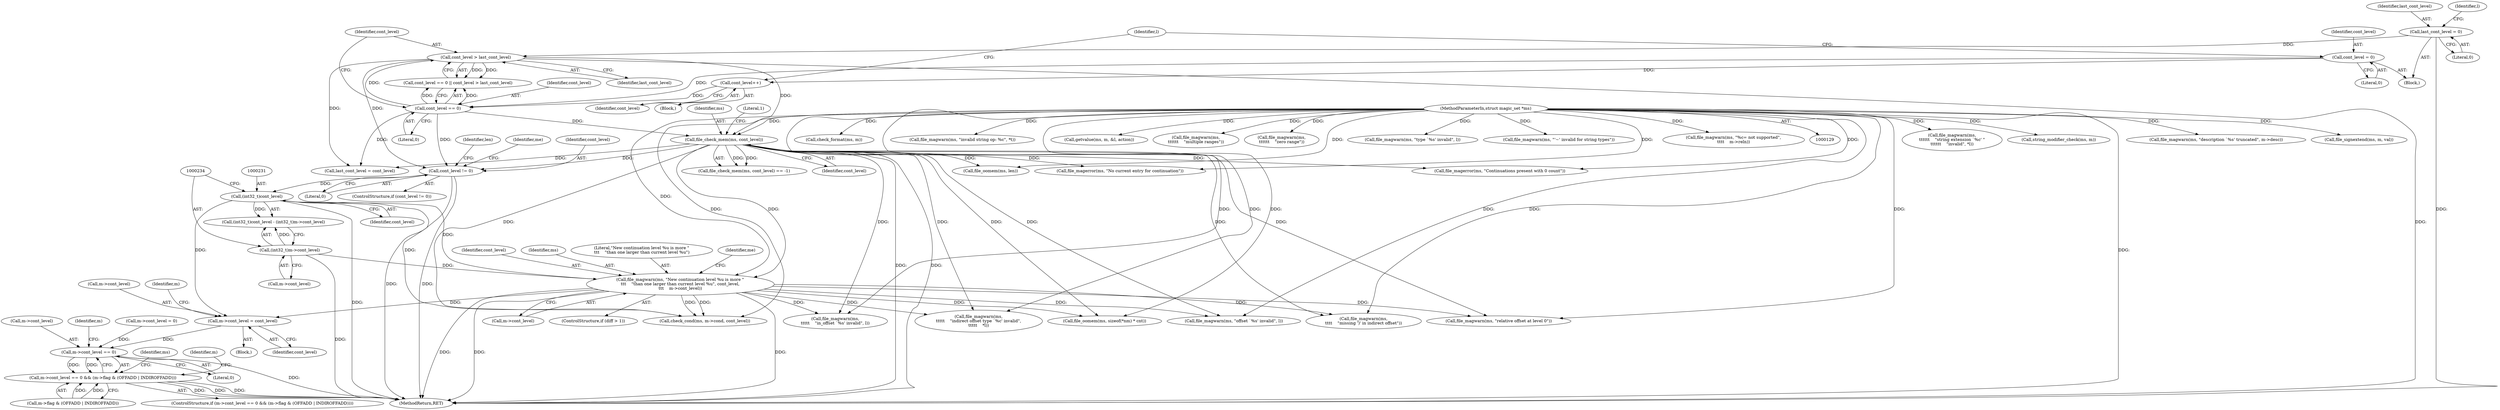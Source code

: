 digraph "0_file_4a284c89d6ef11aca34da65da7d673050a5ea320@pointer" {
"1000311" [label="(Call,m->cont_level = cont_level)"];
"1000230" [label="(Call,(int32_t)cont_level)"];
"1000185" [label="(Call,cont_level != 0)"];
"1000168" [label="(Call,cont_level > last_cont_level)"];
"1000165" [label="(Call,cont_level == 0)"];
"1000150" [label="(Call,cont_level = 0)"];
"1000161" [label="(Call,cont_level++)"];
"1000137" [label="(Call,last_cont_level = 0)"];
"1000173" [label="(Call,file_check_mem(ms, cont_level))"];
"1000130" [label="(MethodParameterIn,struct magic_set *ms)"];
"1000242" [label="(Call,file_magwarn(ms, \"New continuation level %u is more \"\n\t\t\t    \"than one larger than current level %u\", cont_level,\n\t\t\t    m->cont_level))"];
"1000233" [label="(Call,(int32_t)m->cont_level)"];
"1000439" [label="(Call,m->cont_level == 0)"];
"1000438" [label="(Call,m->cont_level == 0 && (m->flag & (OFFADD | INDIROFFADD)))"];
"1000457" [label="(Call,file_magwarn(ms, \"relative offset at level 0\"))"];
"1000481" [label="(Call,file_magwarn(ms, \"offset `%s' invalid\", l))"];
"1000246" [label="(Call,m->cont_level)"];
"1000243" [label="(Identifier,ms)"];
"1000454" [label="(Identifier,ms)"];
"1000167" [label="(Literal,0)"];
"1001231" [label="(Call,file_magwarn(ms,\n\t\t\t\t\t\t    \"string extension `%c' \"\n\t\t\t\t\t\t    \"invalid\", *l))"];
"1000174" [label="(Identifier,ms)"];
"1000315" [label="(Identifier,cont_level)"];
"1001257" [label="(Call,string_modifier_check(ms, m))"];
"1000209" [label="(Call,file_magerror(ms, \"Continuations present with 0 count\"))"];
"1000723" [label="(Call,file_magwarn(ms,\n\t\t\t\t    \"missing ')' in indirect offset\"))"];
"1000444" [label="(Call,m->flag & (OFFADD | INDIROFFADD))"];
"1000177" [label="(Literal,1)"];
"1000138" [label="(Identifier,last_cont_level)"];
"1000151" [label="(Identifier,cont_level)"];
"1000311" [label="(Call,m->cont_level = cont_level)"];
"1001534" [label="(MethodReturn,RET)"];
"1000169" [label="(Identifier,cont_level)"];
"1000235" [label="(Call,m->cont_level)"];
"1000172" [label="(Call,file_check_mem(ms, cont_level) == -1)"];
"1001495" [label="(Call,file_magwarn(ms, \"description `%s' truncated\", m->desc))"];
"1000973" [label="(Call,file_signextend(ms, m, val))"];
"1000312" [label="(Call,m->cont_level)"];
"1000173" [label="(Call,file_check_mem(ms, cont_level))"];
"1001510" [label="(Call,check_format(ms, m))"];
"1000186" [label="(Identifier,cont_level)"];
"1000166" [label="(Identifier,cont_level)"];
"1000376" [label="(Identifier,m)"];
"1000184" [label="(ControlStructure,if (cont_level != 0))"];
"1000737" [label="(Call,check_cond(ms, m->cond, cont_level))"];
"1000439" [label="(Call,m->cont_level == 0)"];
"1000335" [label="(Call,file_oomem(ms, len))"];
"1000130" [label="(MethodParameterIn,struct magic_set *ms)"];
"1000232" [label="(Identifier,cont_level)"];
"1000440" [label="(Call,m->cont_level)"];
"1000158" [label="(Block,)"];
"1000165" [label="(Call,cont_level == 0)"];
"1001273" [label="(Call,file_magwarn(ms, \"invalid string op: %c\", *t))"];
"1000320" [label="(Identifier,len)"];
"1000244" [label="(Literal,\"New continuation level %u is more \"\n\t\t\t    \"than one larger than current level %u\")"];
"1000692" [label="(Call,file_magwarn(ms,\n\t\t\t\t\t    \"in_offset `%s' invalid\", l))"];
"1000162" [label="(Identifier,cont_level)"];
"1000156" [label="(Identifier,l)"];
"1001398" [label="(Call,getvalue(ms, m, &l, action))"];
"1000144" [label="(Identifier,l)"];
"1000446" [label="(Identifier,m)"];
"1000150" [label="(Call,cont_level = 0)"];
"1000242" [label="(Call,file_magwarn(ms, \"New continuation level %u is more \"\n\t\t\t    \"than one larger than current level %u\", cont_level,\n\t\t\t    m->cont_level))"];
"1000252" [label="(Identifier,me)"];
"1000168" [label="(Call,cont_level > last_cont_level)"];
"1000187" [label="(Literal,0)"];
"1000152" [label="(Literal,0)"];
"1000164" [label="(Call,cont_level == 0 || cont_level > last_cont_level)"];
"1000137" [label="(Call,last_cont_level = 0)"];
"1001021" [label="(Call,file_magwarn(ms,\n\t\t\t\t\t\t    \"multiple ranges\"))"];
"1000443" [label="(Literal,0)"];
"1000603" [label="(Call,file_magwarn(ms,\n\t\t\t\t\t    \"indirect offset type `%c' invalid\",\n\t\t\t\t\t    *l))"];
"1000170" [label="(Identifier,last_cont_level)"];
"1000139" [label="(Literal,0)"];
"1000175" [label="(Identifier,cont_level)"];
"1000161" [label="(Call,cont_level++)"];
"1000438" [label="(Call,m->cont_level == 0 && (m->flag & (OFFADD | INDIROFFADD)))"];
"1001044" [label="(Call,file_magwarn(ms,\n\t\t\t\t\t\t    \"zero range\"))"];
"1000245" [label="(Identifier,cont_level)"];
"1000268" [label="(Call,file_oomem(ms, sizeof(*nm) * cnt))"];
"1000874" [label="(Call,file_magwarn(ms, \"type `%s' invalid\", l))"];
"1000462" [label="(Identifier,m)"];
"1000910" [label="(Call,file_magwarn(ms, \"'~' invalid for string types\"))"];
"1000437" [label="(ControlStructure,if (m->cont_level == 0 && (m->flag & (OFFADD | INDIROFFADD))))"];
"1000230" [label="(Call,(int32_t)cont_level)"];
"1000364" [label="(Call,m->cont_level = 0)"];
"1000185" [label="(Call,cont_level != 0)"];
"1000181" [label="(Call,last_cont_level = cont_level)"];
"1000135" [label="(Block,)"];
"1000233" [label="(Call,(int32_t)m->cont_level)"];
"1000192" [label="(Identifier,me)"];
"1000188" [label="(Block,)"];
"1000196" [label="(Call,file_magerror(ms, \"No current entry for continuation\"))"];
"1000238" [label="(ControlStructure,if (diff > 1))"];
"1001309" [label="(Call,file_magwarn(ms, \"%c= not supported\",\n\t\t\t\t    m->reln))"];
"1000229" [label="(Call,(int32_t)cont_level - (int32_t)m->cont_level)"];
"1000311" -> "1000188"  [label="AST: "];
"1000311" -> "1000315"  [label="CFG: "];
"1000312" -> "1000311"  [label="AST: "];
"1000315" -> "1000311"  [label="AST: "];
"1000376" -> "1000311"  [label="CFG: "];
"1000230" -> "1000311"  [label="DDG: "];
"1000242" -> "1000311"  [label="DDG: "];
"1000311" -> "1000439"  [label="DDG: "];
"1000230" -> "1000229"  [label="AST: "];
"1000230" -> "1000232"  [label="CFG: "];
"1000231" -> "1000230"  [label="AST: "];
"1000232" -> "1000230"  [label="AST: "];
"1000234" -> "1000230"  [label="CFG: "];
"1000230" -> "1001534"  [label="DDG: "];
"1000230" -> "1000229"  [label="DDG: "];
"1000185" -> "1000230"  [label="DDG: "];
"1000230" -> "1000242"  [label="DDG: "];
"1000230" -> "1000737"  [label="DDG: "];
"1000185" -> "1000184"  [label="AST: "];
"1000185" -> "1000187"  [label="CFG: "];
"1000186" -> "1000185"  [label="AST: "];
"1000187" -> "1000185"  [label="AST: "];
"1000192" -> "1000185"  [label="CFG: "];
"1000320" -> "1000185"  [label="CFG: "];
"1000185" -> "1001534"  [label="DDG: "];
"1000185" -> "1001534"  [label="DDG: "];
"1000168" -> "1000185"  [label="DDG: "];
"1000165" -> "1000185"  [label="DDG: "];
"1000173" -> "1000185"  [label="DDG: "];
"1000168" -> "1000164"  [label="AST: "];
"1000168" -> "1000170"  [label="CFG: "];
"1000169" -> "1000168"  [label="AST: "];
"1000170" -> "1000168"  [label="AST: "];
"1000164" -> "1000168"  [label="CFG: "];
"1000168" -> "1001534"  [label="DDG: "];
"1000168" -> "1000164"  [label="DDG: "];
"1000168" -> "1000164"  [label="DDG: "];
"1000165" -> "1000168"  [label="DDG: "];
"1000137" -> "1000168"  [label="DDG: "];
"1000168" -> "1000173"  [label="DDG: "];
"1000168" -> "1000181"  [label="DDG: "];
"1000165" -> "1000164"  [label="AST: "];
"1000165" -> "1000167"  [label="CFG: "];
"1000166" -> "1000165"  [label="AST: "];
"1000167" -> "1000165"  [label="AST: "];
"1000169" -> "1000165"  [label="CFG: "];
"1000164" -> "1000165"  [label="CFG: "];
"1000165" -> "1000164"  [label="DDG: "];
"1000165" -> "1000164"  [label="DDG: "];
"1000150" -> "1000165"  [label="DDG: "];
"1000161" -> "1000165"  [label="DDG: "];
"1000165" -> "1000173"  [label="DDG: "];
"1000165" -> "1000181"  [label="DDG: "];
"1000150" -> "1000135"  [label="AST: "];
"1000150" -> "1000152"  [label="CFG: "];
"1000151" -> "1000150"  [label="AST: "];
"1000152" -> "1000150"  [label="AST: "];
"1000156" -> "1000150"  [label="CFG: "];
"1000150" -> "1000161"  [label="DDG: "];
"1000161" -> "1000158"  [label="AST: "];
"1000161" -> "1000162"  [label="CFG: "];
"1000162" -> "1000161"  [label="AST: "];
"1000156" -> "1000161"  [label="CFG: "];
"1000137" -> "1000135"  [label="AST: "];
"1000137" -> "1000139"  [label="CFG: "];
"1000138" -> "1000137"  [label="AST: "];
"1000139" -> "1000137"  [label="AST: "];
"1000144" -> "1000137"  [label="CFG: "];
"1000137" -> "1001534"  [label="DDG: "];
"1000173" -> "1000172"  [label="AST: "];
"1000173" -> "1000175"  [label="CFG: "];
"1000174" -> "1000173"  [label="AST: "];
"1000175" -> "1000173"  [label="AST: "];
"1000177" -> "1000173"  [label="CFG: "];
"1000173" -> "1001534"  [label="DDG: "];
"1000173" -> "1001534"  [label="DDG: "];
"1000173" -> "1000172"  [label="DDG: "];
"1000173" -> "1000172"  [label="DDG: "];
"1000130" -> "1000173"  [label="DDG: "];
"1000173" -> "1000181"  [label="DDG: "];
"1000173" -> "1000196"  [label="DDG: "];
"1000173" -> "1000209"  [label="DDG: "];
"1000173" -> "1000242"  [label="DDG: "];
"1000173" -> "1000268"  [label="DDG: "];
"1000173" -> "1000335"  [label="DDG: "];
"1000173" -> "1000457"  [label="DDG: "];
"1000173" -> "1000481"  [label="DDG: "];
"1000173" -> "1000603"  [label="DDG: "];
"1000173" -> "1000692"  [label="DDG: "];
"1000173" -> "1000723"  [label="DDG: "];
"1000173" -> "1000737"  [label="DDG: "];
"1000130" -> "1000129"  [label="AST: "];
"1000130" -> "1001534"  [label="DDG: "];
"1000130" -> "1000196"  [label="DDG: "];
"1000130" -> "1000209"  [label="DDG: "];
"1000130" -> "1000242"  [label="DDG: "];
"1000130" -> "1000268"  [label="DDG: "];
"1000130" -> "1000335"  [label="DDG: "];
"1000130" -> "1000457"  [label="DDG: "];
"1000130" -> "1000481"  [label="DDG: "];
"1000130" -> "1000603"  [label="DDG: "];
"1000130" -> "1000692"  [label="DDG: "];
"1000130" -> "1000723"  [label="DDG: "];
"1000130" -> "1000737"  [label="DDG: "];
"1000130" -> "1000874"  [label="DDG: "];
"1000130" -> "1000910"  [label="DDG: "];
"1000130" -> "1000973"  [label="DDG: "];
"1000130" -> "1001021"  [label="DDG: "];
"1000130" -> "1001044"  [label="DDG: "];
"1000130" -> "1001231"  [label="DDG: "];
"1000130" -> "1001257"  [label="DDG: "];
"1000130" -> "1001273"  [label="DDG: "];
"1000130" -> "1001309"  [label="DDG: "];
"1000130" -> "1001398"  [label="DDG: "];
"1000130" -> "1001495"  [label="DDG: "];
"1000130" -> "1001510"  [label="DDG: "];
"1000242" -> "1000238"  [label="AST: "];
"1000242" -> "1000246"  [label="CFG: "];
"1000243" -> "1000242"  [label="AST: "];
"1000244" -> "1000242"  [label="AST: "];
"1000245" -> "1000242"  [label="AST: "];
"1000246" -> "1000242"  [label="AST: "];
"1000252" -> "1000242"  [label="CFG: "];
"1000242" -> "1001534"  [label="DDG: "];
"1000242" -> "1001534"  [label="DDG: "];
"1000242" -> "1001534"  [label="DDG: "];
"1000233" -> "1000242"  [label="DDG: "];
"1000242" -> "1000268"  [label="DDG: "];
"1000242" -> "1000457"  [label="DDG: "];
"1000242" -> "1000481"  [label="DDG: "];
"1000242" -> "1000603"  [label="DDG: "];
"1000242" -> "1000692"  [label="DDG: "];
"1000242" -> "1000723"  [label="DDG: "];
"1000242" -> "1000737"  [label="DDG: "];
"1000242" -> "1000737"  [label="DDG: "];
"1000233" -> "1000229"  [label="AST: "];
"1000233" -> "1000235"  [label="CFG: "];
"1000234" -> "1000233"  [label="AST: "];
"1000235" -> "1000233"  [label="AST: "];
"1000229" -> "1000233"  [label="CFG: "];
"1000233" -> "1001534"  [label="DDG: "];
"1000233" -> "1000229"  [label="DDG: "];
"1000439" -> "1000438"  [label="AST: "];
"1000439" -> "1000443"  [label="CFG: "];
"1000440" -> "1000439"  [label="AST: "];
"1000443" -> "1000439"  [label="AST: "];
"1000446" -> "1000439"  [label="CFG: "];
"1000438" -> "1000439"  [label="CFG: "];
"1000439" -> "1001534"  [label="DDG: "];
"1000439" -> "1000438"  [label="DDG: "];
"1000439" -> "1000438"  [label="DDG: "];
"1000364" -> "1000439"  [label="DDG: "];
"1000438" -> "1000437"  [label="AST: "];
"1000438" -> "1000444"  [label="CFG: "];
"1000444" -> "1000438"  [label="AST: "];
"1000454" -> "1000438"  [label="CFG: "];
"1000462" -> "1000438"  [label="CFG: "];
"1000438" -> "1001534"  [label="DDG: "];
"1000438" -> "1001534"  [label="DDG: "];
"1000438" -> "1001534"  [label="DDG: "];
"1000444" -> "1000438"  [label="DDG: "];
"1000444" -> "1000438"  [label="DDG: "];
}
